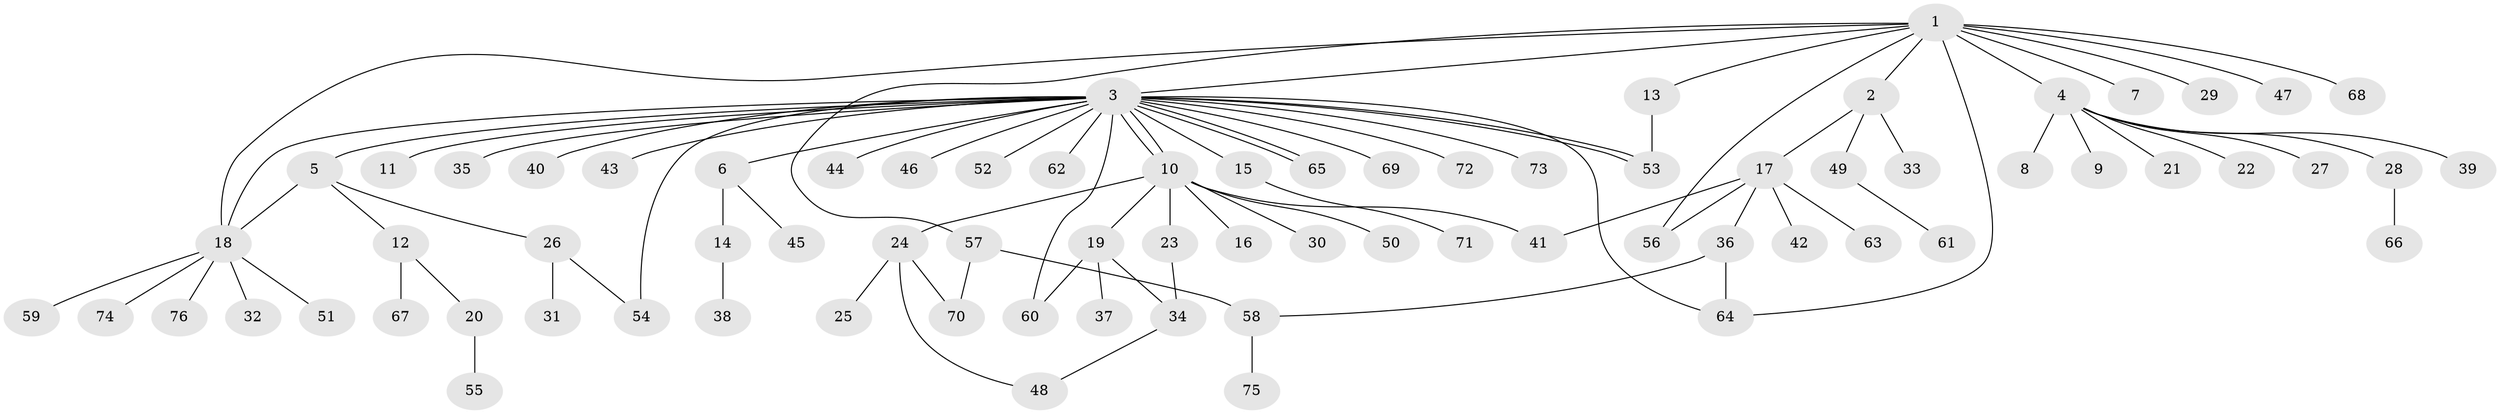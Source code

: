 // coarse degree distribution, {11: 0.018518518518518517, 7: 0.05555555555555555, 1: 0.6111111111111112, 3: 0.09259259259259259, 2: 0.12962962962962962, 4: 0.05555555555555555, 21: 0.018518518518518517, 5: 0.018518518518518517}
// Generated by graph-tools (version 1.1) at 2025/36/03/04/25 23:36:55]
// undirected, 76 vertices, 91 edges
graph export_dot {
  node [color=gray90,style=filled];
  1;
  2;
  3;
  4;
  5;
  6;
  7;
  8;
  9;
  10;
  11;
  12;
  13;
  14;
  15;
  16;
  17;
  18;
  19;
  20;
  21;
  22;
  23;
  24;
  25;
  26;
  27;
  28;
  29;
  30;
  31;
  32;
  33;
  34;
  35;
  36;
  37;
  38;
  39;
  40;
  41;
  42;
  43;
  44;
  45;
  46;
  47;
  48;
  49;
  50;
  51;
  52;
  53;
  54;
  55;
  56;
  57;
  58;
  59;
  60;
  61;
  62;
  63;
  64;
  65;
  66;
  67;
  68;
  69;
  70;
  71;
  72;
  73;
  74;
  75;
  76;
  1 -- 2;
  1 -- 3;
  1 -- 4;
  1 -- 7;
  1 -- 13;
  1 -- 18;
  1 -- 29;
  1 -- 47;
  1 -- 56;
  1 -- 57;
  1 -- 64;
  1 -- 68;
  2 -- 17;
  2 -- 33;
  2 -- 49;
  3 -- 5;
  3 -- 6;
  3 -- 10;
  3 -- 10;
  3 -- 11;
  3 -- 15;
  3 -- 18;
  3 -- 35;
  3 -- 40;
  3 -- 43;
  3 -- 44;
  3 -- 46;
  3 -- 52;
  3 -- 53;
  3 -- 53;
  3 -- 54;
  3 -- 60;
  3 -- 62;
  3 -- 64;
  3 -- 65;
  3 -- 65;
  3 -- 69;
  3 -- 72;
  3 -- 73;
  4 -- 8;
  4 -- 9;
  4 -- 21;
  4 -- 22;
  4 -- 27;
  4 -- 28;
  4 -- 39;
  5 -- 12;
  5 -- 18;
  5 -- 26;
  6 -- 14;
  6 -- 45;
  10 -- 16;
  10 -- 19;
  10 -- 23;
  10 -- 24;
  10 -- 30;
  10 -- 41;
  10 -- 50;
  12 -- 20;
  12 -- 67;
  13 -- 53;
  14 -- 38;
  15 -- 71;
  17 -- 36;
  17 -- 41;
  17 -- 42;
  17 -- 56;
  17 -- 63;
  18 -- 32;
  18 -- 51;
  18 -- 59;
  18 -- 74;
  18 -- 76;
  19 -- 34;
  19 -- 37;
  19 -- 60;
  20 -- 55;
  23 -- 34;
  24 -- 25;
  24 -- 48;
  24 -- 70;
  26 -- 31;
  26 -- 54;
  28 -- 66;
  34 -- 48;
  36 -- 58;
  36 -- 64;
  49 -- 61;
  57 -- 58;
  57 -- 70;
  58 -- 75;
}

